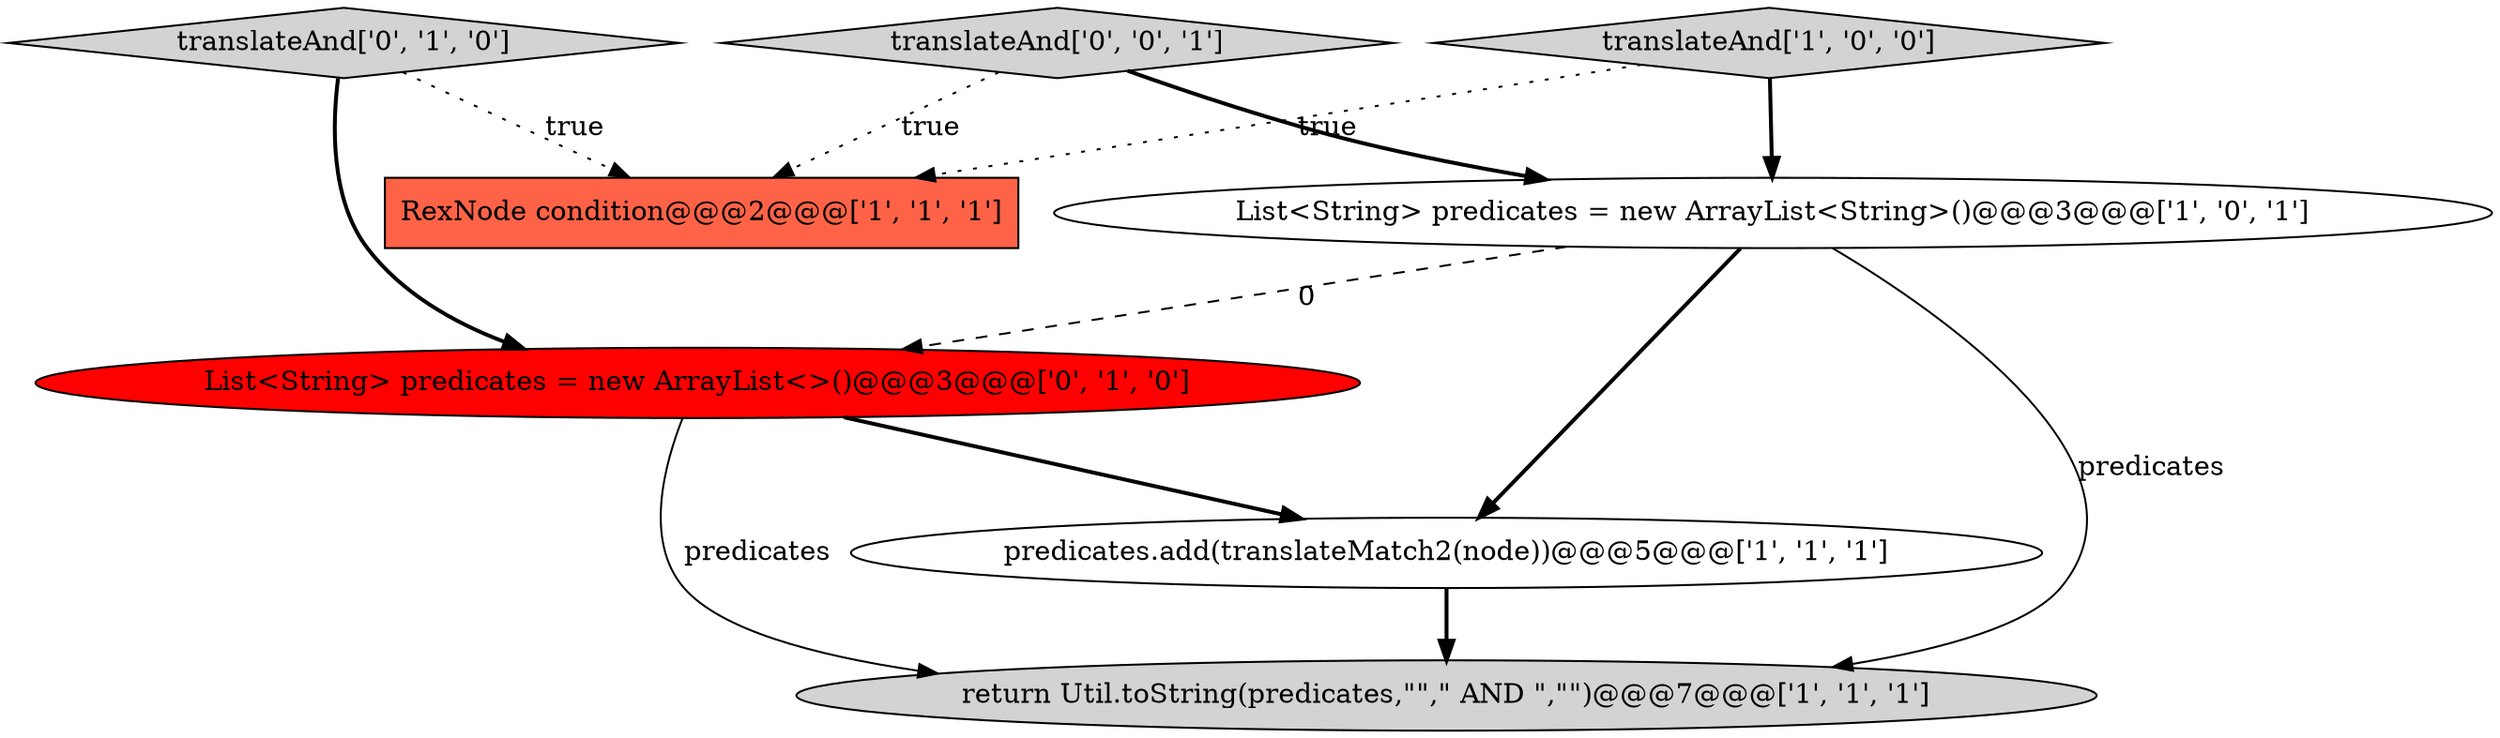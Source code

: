 digraph {
2 [style = filled, label = "predicates.add(translateMatch2(node))@@@5@@@['1', '1', '1']", fillcolor = white, shape = ellipse image = "AAA0AAABBB1BBB"];
3 [style = filled, label = "translateAnd['1', '0', '0']", fillcolor = lightgray, shape = diamond image = "AAA0AAABBB1BBB"];
1 [style = filled, label = "RexNode condition@@@2@@@['1', '1', '1']", fillcolor = tomato, shape = box image = "AAA0AAABBB1BBB"];
6 [style = filled, label = "translateAnd['0', '1', '0']", fillcolor = lightgray, shape = diamond image = "AAA0AAABBB2BBB"];
7 [style = filled, label = "translateAnd['0', '0', '1']", fillcolor = lightgray, shape = diamond image = "AAA0AAABBB3BBB"];
4 [style = filled, label = "List<String> predicates = new ArrayList<String>()@@@3@@@['1', '0', '1']", fillcolor = white, shape = ellipse image = "AAA0AAABBB1BBB"];
5 [style = filled, label = "List<String> predicates = new ArrayList<>()@@@3@@@['0', '1', '0']", fillcolor = red, shape = ellipse image = "AAA1AAABBB2BBB"];
0 [style = filled, label = "return Util.toString(predicates,\"\",\" AND \",\"\")@@@7@@@['1', '1', '1']", fillcolor = lightgray, shape = ellipse image = "AAA0AAABBB1BBB"];
4->5 [style = dashed, label="0"];
6->5 [style = bold, label=""];
5->2 [style = bold, label=""];
2->0 [style = bold, label=""];
4->2 [style = bold, label=""];
7->4 [style = bold, label=""];
7->1 [style = dotted, label="true"];
5->0 [style = solid, label="predicates"];
3->4 [style = bold, label=""];
4->0 [style = solid, label="predicates"];
3->1 [style = dotted, label="true"];
6->1 [style = dotted, label="true"];
}
